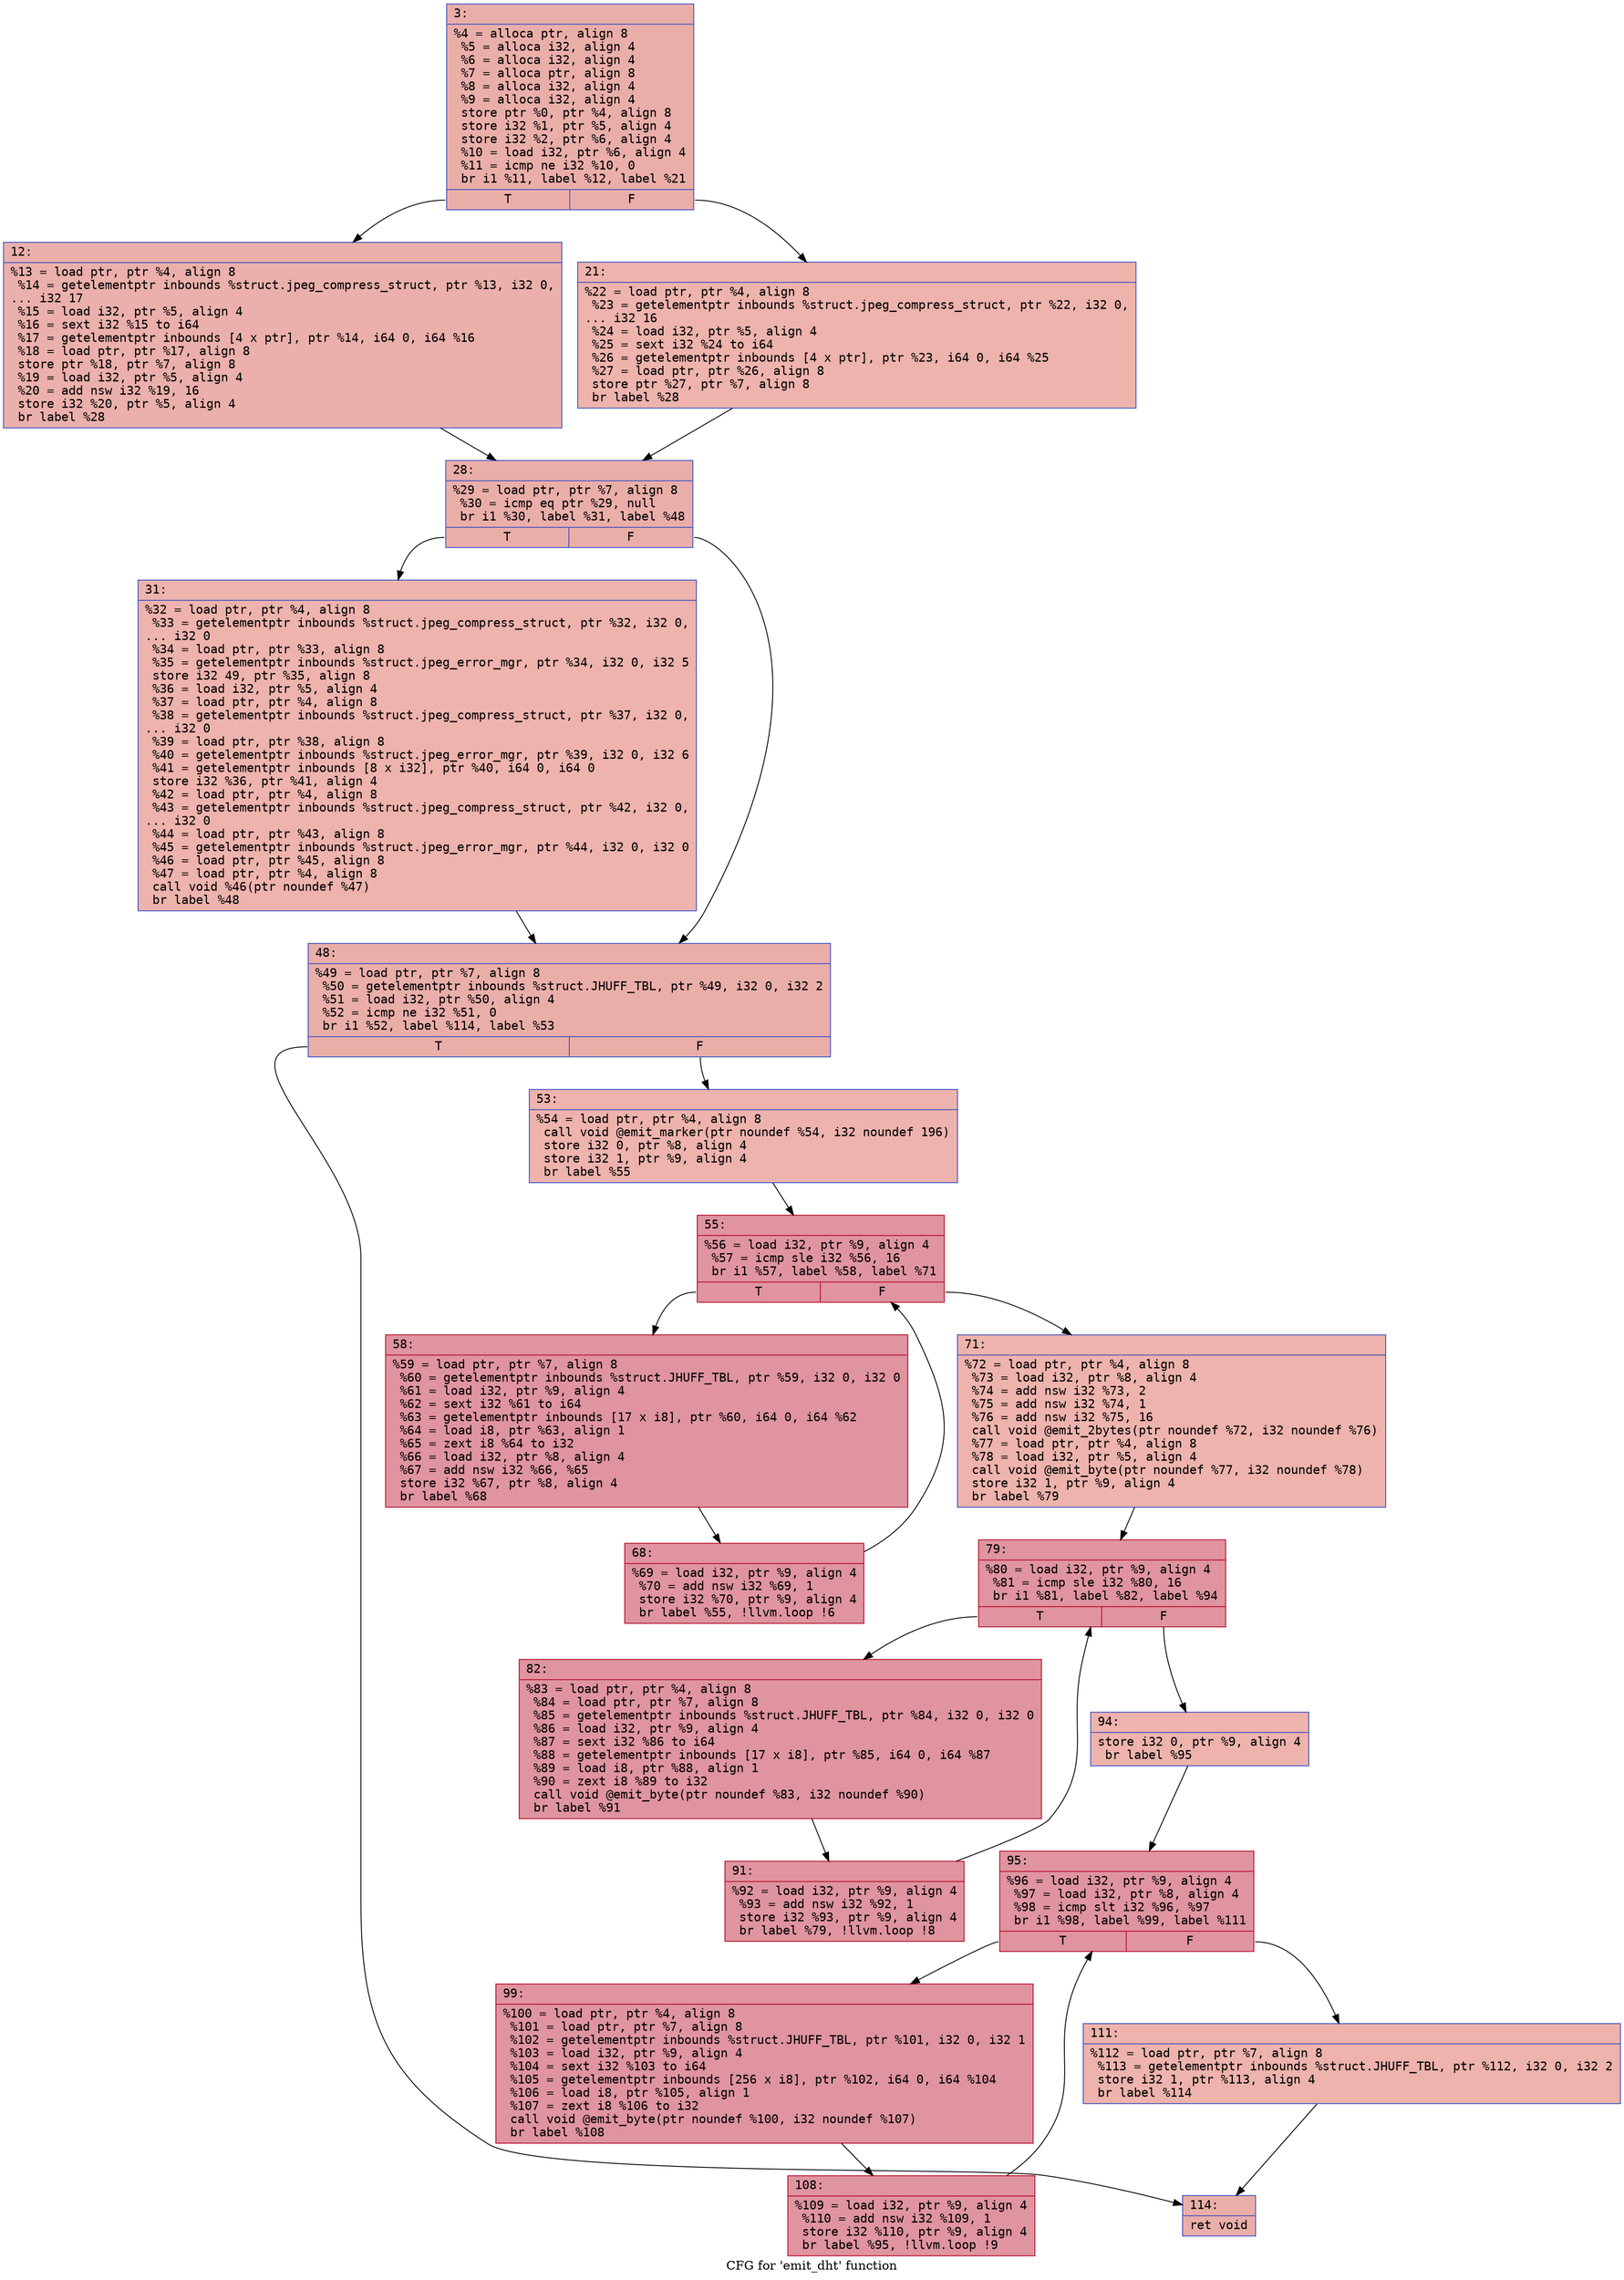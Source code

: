 digraph "CFG for 'emit_dht' function" {
	label="CFG for 'emit_dht' function";

	Node0x600000324910 [shape=record,color="#3d50c3ff", style=filled, fillcolor="#d0473d70" fontname="Courier",label="{3:\l|  %4 = alloca ptr, align 8\l  %5 = alloca i32, align 4\l  %6 = alloca i32, align 4\l  %7 = alloca ptr, align 8\l  %8 = alloca i32, align 4\l  %9 = alloca i32, align 4\l  store ptr %0, ptr %4, align 8\l  store i32 %1, ptr %5, align 4\l  store i32 %2, ptr %6, align 4\l  %10 = load i32, ptr %6, align 4\l  %11 = icmp ne i32 %10, 0\l  br i1 %11, label %12, label %21\l|{<s0>T|<s1>F}}"];
	Node0x600000324910:s0 -> Node0x600000324960[tooltip="3 -> 12\nProbability 62.50%" ];
	Node0x600000324910:s1 -> Node0x6000003249b0[tooltip="3 -> 21\nProbability 37.50%" ];
	Node0x600000324960 [shape=record,color="#3d50c3ff", style=filled, fillcolor="#d24b4070" fontname="Courier",label="{12:\l|  %13 = load ptr, ptr %4, align 8\l  %14 = getelementptr inbounds %struct.jpeg_compress_struct, ptr %13, i32 0,\l... i32 17\l  %15 = load i32, ptr %5, align 4\l  %16 = sext i32 %15 to i64\l  %17 = getelementptr inbounds [4 x ptr], ptr %14, i64 0, i64 %16\l  %18 = load ptr, ptr %17, align 8\l  store ptr %18, ptr %7, align 8\l  %19 = load i32, ptr %5, align 4\l  %20 = add nsw i32 %19, 16\l  store i32 %20, ptr %5, align 4\l  br label %28\l}"];
	Node0x600000324960 -> Node0x600000324a00[tooltip="12 -> 28\nProbability 100.00%" ];
	Node0x6000003249b0 [shape=record,color="#3d50c3ff", style=filled, fillcolor="#d6524470" fontname="Courier",label="{21:\l|  %22 = load ptr, ptr %4, align 8\l  %23 = getelementptr inbounds %struct.jpeg_compress_struct, ptr %22, i32 0,\l... i32 16\l  %24 = load i32, ptr %5, align 4\l  %25 = sext i32 %24 to i64\l  %26 = getelementptr inbounds [4 x ptr], ptr %23, i64 0, i64 %25\l  %27 = load ptr, ptr %26, align 8\l  store ptr %27, ptr %7, align 8\l  br label %28\l}"];
	Node0x6000003249b0 -> Node0x600000324a00[tooltip="21 -> 28\nProbability 100.00%" ];
	Node0x600000324a00 [shape=record,color="#3d50c3ff", style=filled, fillcolor="#d0473d70" fontname="Courier",label="{28:\l|  %29 = load ptr, ptr %7, align 8\l  %30 = icmp eq ptr %29, null\l  br i1 %30, label %31, label %48\l|{<s0>T|<s1>F}}"];
	Node0x600000324a00:s0 -> Node0x600000324a50[tooltip="28 -> 31\nProbability 37.50%" ];
	Node0x600000324a00:s1 -> Node0x600000324aa0[tooltip="28 -> 48\nProbability 62.50%" ];
	Node0x600000324a50 [shape=record,color="#3d50c3ff", style=filled, fillcolor="#d6524470" fontname="Courier",label="{31:\l|  %32 = load ptr, ptr %4, align 8\l  %33 = getelementptr inbounds %struct.jpeg_compress_struct, ptr %32, i32 0,\l... i32 0\l  %34 = load ptr, ptr %33, align 8\l  %35 = getelementptr inbounds %struct.jpeg_error_mgr, ptr %34, i32 0, i32 5\l  store i32 49, ptr %35, align 8\l  %36 = load i32, ptr %5, align 4\l  %37 = load ptr, ptr %4, align 8\l  %38 = getelementptr inbounds %struct.jpeg_compress_struct, ptr %37, i32 0,\l... i32 0\l  %39 = load ptr, ptr %38, align 8\l  %40 = getelementptr inbounds %struct.jpeg_error_mgr, ptr %39, i32 0, i32 6\l  %41 = getelementptr inbounds [8 x i32], ptr %40, i64 0, i64 0\l  store i32 %36, ptr %41, align 4\l  %42 = load ptr, ptr %4, align 8\l  %43 = getelementptr inbounds %struct.jpeg_compress_struct, ptr %42, i32 0,\l... i32 0\l  %44 = load ptr, ptr %43, align 8\l  %45 = getelementptr inbounds %struct.jpeg_error_mgr, ptr %44, i32 0, i32 0\l  %46 = load ptr, ptr %45, align 8\l  %47 = load ptr, ptr %4, align 8\l  call void %46(ptr noundef %47)\l  br label %48\l}"];
	Node0x600000324a50 -> Node0x600000324aa0[tooltip="31 -> 48\nProbability 100.00%" ];
	Node0x600000324aa0 [shape=record,color="#3d50c3ff", style=filled, fillcolor="#d0473d70" fontname="Courier",label="{48:\l|  %49 = load ptr, ptr %7, align 8\l  %50 = getelementptr inbounds %struct.JHUFF_TBL, ptr %49, i32 0, i32 2\l  %51 = load i32, ptr %50, align 4\l  %52 = icmp ne i32 %51, 0\l  br i1 %52, label %114, label %53\l|{<s0>T|<s1>F}}"];
	Node0x600000324aa0:s0 -> Node0x600000324f00[tooltip="48 -> 114\nProbability 62.50%" ];
	Node0x600000324aa0:s1 -> Node0x600000324af0[tooltip="48 -> 53\nProbability 37.50%" ];
	Node0x600000324af0 [shape=record,color="#3d50c3ff", style=filled, fillcolor="#d6524470" fontname="Courier",label="{53:\l|  %54 = load ptr, ptr %4, align 8\l  call void @emit_marker(ptr noundef %54, i32 noundef 196)\l  store i32 0, ptr %8, align 4\l  store i32 1, ptr %9, align 4\l  br label %55\l}"];
	Node0x600000324af0 -> Node0x600000324b40[tooltip="53 -> 55\nProbability 100.00%" ];
	Node0x600000324b40 [shape=record,color="#b70d28ff", style=filled, fillcolor="#b70d2870" fontname="Courier",label="{55:\l|  %56 = load i32, ptr %9, align 4\l  %57 = icmp sle i32 %56, 16\l  br i1 %57, label %58, label %71\l|{<s0>T|<s1>F}}"];
	Node0x600000324b40:s0 -> Node0x600000324b90[tooltip="55 -> 58\nProbability 96.88%" ];
	Node0x600000324b40:s1 -> Node0x600000324c30[tooltip="55 -> 71\nProbability 3.12%" ];
	Node0x600000324b90 [shape=record,color="#b70d28ff", style=filled, fillcolor="#b70d2870" fontname="Courier",label="{58:\l|  %59 = load ptr, ptr %7, align 8\l  %60 = getelementptr inbounds %struct.JHUFF_TBL, ptr %59, i32 0, i32 0\l  %61 = load i32, ptr %9, align 4\l  %62 = sext i32 %61 to i64\l  %63 = getelementptr inbounds [17 x i8], ptr %60, i64 0, i64 %62\l  %64 = load i8, ptr %63, align 1\l  %65 = zext i8 %64 to i32\l  %66 = load i32, ptr %8, align 4\l  %67 = add nsw i32 %66, %65\l  store i32 %67, ptr %8, align 4\l  br label %68\l}"];
	Node0x600000324b90 -> Node0x600000324be0[tooltip="58 -> 68\nProbability 100.00%" ];
	Node0x600000324be0 [shape=record,color="#b70d28ff", style=filled, fillcolor="#b70d2870" fontname="Courier",label="{68:\l|  %69 = load i32, ptr %9, align 4\l  %70 = add nsw i32 %69, 1\l  store i32 %70, ptr %9, align 4\l  br label %55, !llvm.loop !6\l}"];
	Node0x600000324be0 -> Node0x600000324b40[tooltip="68 -> 55\nProbability 100.00%" ];
	Node0x600000324c30 [shape=record,color="#3d50c3ff", style=filled, fillcolor="#d6524470" fontname="Courier",label="{71:\l|  %72 = load ptr, ptr %4, align 8\l  %73 = load i32, ptr %8, align 4\l  %74 = add nsw i32 %73, 2\l  %75 = add nsw i32 %74, 1\l  %76 = add nsw i32 %75, 16\l  call void @emit_2bytes(ptr noundef %72, i32 noundef %76)\l  %77 = load ptr, ptr %4, align 8\l  %78 = load i32, ptr %5, align 4\l  call void @emit_byte(ptr noundef %77, i32 noundef %78)\l  store i32 1, ptr %9, align 4\l  br label %79\l}"];
	Node0x600000324c30 -> Node0x600000324c80[tooltip="71 -> 79\nProbability 100.00%" ];
	Node0x600000324c80 [shape=record,color="#b70d28ff", style=filled, fillcolor="#b70d2870" fontname="Courier",label="{79:\l|  %80 = load i32, ptr %9, align 4\l  %81 = icmp sle i32 %80, 16\l  br i1 %81, label %82, label %94\l|{<s0>T|<s1>F}}"];
	Node0x600000324c80:s0 -> Node0x600000324cd0[tooltip="79 -> 82\nProbability 96.88%" ];
	Node0x600000324c80:s1 -> Node0x600000324d70[tooltip="79 -> 94\nProbability 3.12%" ];
	Node0x600000324cd0 [shape=record,color="#b70d28ff", style=filled, fillcolor="#b70d2870" fontname="Courier",label="{82:\l|  %83 = load ptr, ptr %4, align 8\l  %84 = load ptr, ptr %7, align 8\l  %85 = getelementptr inbounds %struct.JHUFF_TBL, ptr %84, i32 0, i32 0\l  %86 = load i32, ptr %9, align 4\l  %87 = sext i32 %86 to i64\l  %88 = getelementptr inbounds [17 x i8], ptr %85, i64 0, i64 %87\l  %89 = load i8, ptr %88, align 1\l  %90 = zext i8 %89 to i32\l  call void @emit_byte(ptr noundef %83, i32 noundef %90)\l  br label %91\l}"];
	Node0x600000324cd0 -> Node0x600000324d20[tooltip="82 -> 91\nProbability 100.00%" ];
	Node0x600000324d20 [shape=record,color="#b70d28ff", style=filled, fillcolor="#b70d2870" fontname="Courier",label="{91:\l|  %92 = load i32, ptr %9, align 4\l  %93 = add nsw i32 %92, 1\l  store i32 %93, ptr %9, align 4\l  br label %79, !llvm.loop !8\l}"];
	Node0x600000324d20 -> Node0x600000324c80[tooltip="91 -> 79\nProbability 100.00%" ];
	Node0x600000324d70 [shape=record,color="#3d50c3ff", style=filled, fillcolor="#d6524470" fontname="Courier",label="{94:\l|  store i32 0, ptr %9, align 4\l  br label %95\l}"];
	Node0x600000324d70 -> Node0x600000324dc0[tooltip="94 -> 95\nProbability 100.00%" ];
	Node0x600000324dc0 [shape=record,color="#b70d28ff", style=filled, fillcolor="#b70d2870" fontname="Courier",label="{95:\l|  %96 = load i32, ptr %9, align 4\l  %97 = load i32, ptr %8, align 4\l  %98 = icmp slt i32 %96, %97\l  br i1 %98, label %99, label %111\l|{<s0>T|<s1>F}}"];
	Node0x600000324dc0:s0 -> Node0x600000324e10[tooltip="95 -> 99\nProbability 96.88%" ];
	Node0x600000324dc0:s1 -> Node0x600000324eb0[tooltip="95 -> 111\nProbability 3.12%" ];
	Node0x600000324e10 [shape=record,color="#b70d28ff", style=filled, fillcolor="#b70d2870" fontname="Courier",label="{99:\l|  %100 = load ptr, ptr %4, align 8\l  %101 = load ptr, ptr %7, align 8\l  %102 = getelementptr inbounds %struct.JHUFF_TBL, ptr %101, i32 0, i32 1\l  %103 = load i32, ptr %9, align 4\l  %104 = sext i32 %103 to i64\l  %105 = getelementptr inbounds [256 x i8], ptr %102, i64 0, i64 %104\l  %106 = load i8, ptr %105, align 1\l  %107 = zext i8 %106 to i32\l  call void @emit_byte(ptr noundef %100, i32 noundef %107)\l  br label %108\l}"];
	Node0x600000324e10 -> Node0x600000324e60[tooltip="99 -> 108\nProbability 100.00%" ];
	Node0x600000324e60 [shape=record,color="#b70d28ff", style=filled, fillcolor="#b70d2870" fontname="Courier",label="{108:\l|  %109 = load i32, ptr %9, align 4\l  %110 = add nsw i32 %109, 1\l  store i32 %110, ptr %9, align 4\l  br label %95, !llvm.loop !9\l}"];
	Node0x600000324e60 -> Node0x600000324dc0[tooltip="108 -> 95\nProbability 100.00%" ];
	Node0x600000324eb0 [shape=record,color="#3d50c3ff", style=filled, fillcolor="#d6524470" fontname="Courier",label="{111:\l|  %112 = load ptr, ptr %7, align 8\l  %113 = getelementptr inbounds %struct.JHUFF_TBL, ptr %112, i32 0, i32 2\l  store i32 1, ptr %113, align 4\l  br label %114\l}"];
	Node0x600000324eb0 -> Node0x600000324f00[tooltip="111 -> 114\nProbability 100.00%" ];
	Node0x600000324f00 [shape=record,color="#3d50c3ff", style=filled, fillcolor="#d0473d70" fontname="Courier",label="{114:\l|  ret void\l}"];
}

